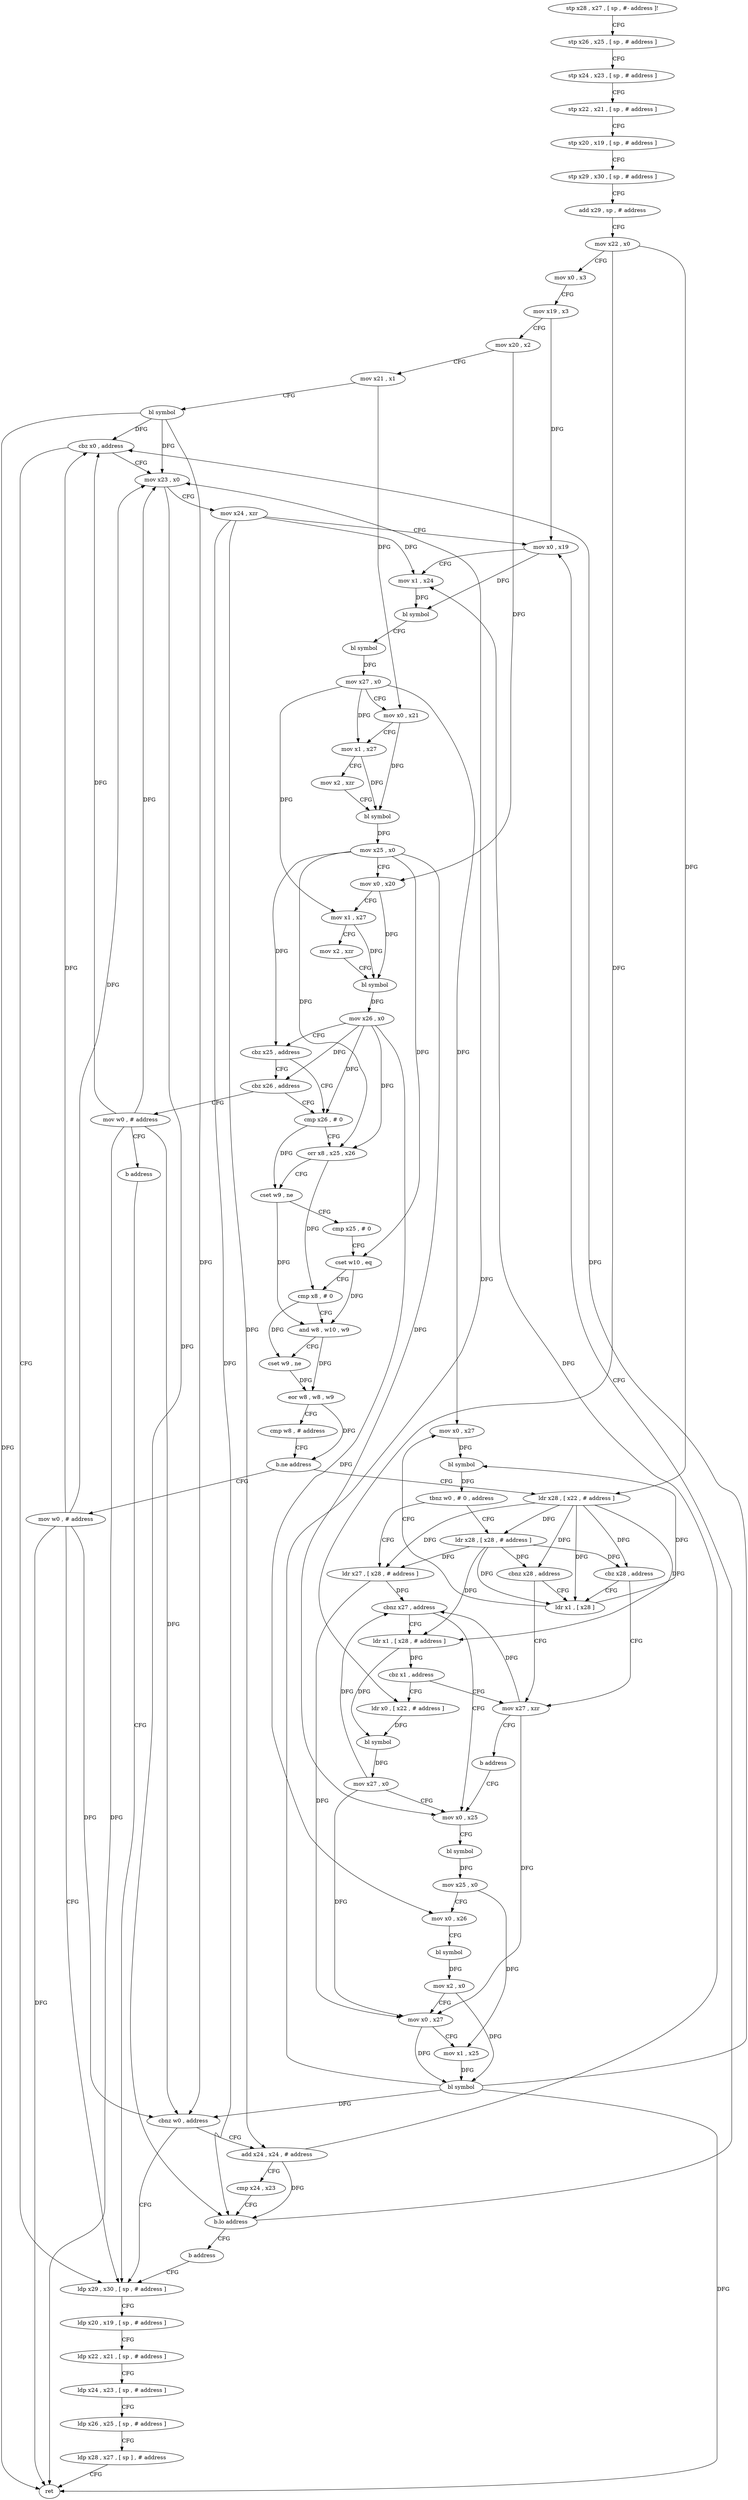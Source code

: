 digraph "func" {
"85672" [label = "stp x28 , x27 , [ sp , #- address ]!" ]
"85676" [label = "stp x26 , x25 , [ sp , # address ]" ]
"85680" [label = "stp x24 , x23 , [ sp , # address ]" ]
"85684" [label = "stp x22 , x21 , [ sp , # address ]" ]
"85688" [label = "stp x20 , x19 , [ sp , # address ]" ]
"85692" [label = "stp x29 , x30 , [ sp , # address ]" ]
"85696" [label = "add x29 , sp , # address" ]
"85700" [label = "mov x22 , x0" ]
"85704" [label = "mov x0 , x3" ]
"85708" [label = "mov x19 , x3" ]
"85712" [label = "mov x20 , x2" ]
"85716" [label = "mov x21 , x1" ]
"85720" [label = "bl symbol" ]
"85724" [label = "cbz x0 , address" ]
"85984" [label = "ldp x29 , x30 , [ sp , # address ]" ]
"85728" [label = "mov x23 , x0" ]
"85988" [label = "ldp x20 , x19 , [ sp , # address ]" ]
"85992" [label = "ldp x22 , x21 , [ sp , # address ]" ]
"85996" [label = "ldp x24 , x23 , [ sp , # address ]" ]
"86000" [label = "ldp x26 , x25 , [ sp , # address ]" ]
"86004" [label = "ldp x28 , x27 , [ sp ] , # address" ]
"86008" [label = "ret" ]
"85732" [label = "mov x24 , xzr" ]
"85736" [label = "mov x0 , x19" ]
"85804" [label = "cmp x26 , # 0" ]
"85808" [label = "orr x8 , x25 , x26" ]
"85812" [label = "cset w9 , ne" ]
"85816" [label = "cmp x25 , # 0" ]
"85820" [label = "cset w10 , eq" ]
"85824" [label = "cmp x8 , # 0" ]
"85828" [label = "and w8 , w10 , w9" ]
"85832" [label = "cset w9 , ne" ]
"85836" [label = "eor w8 , w8 , w9" ]
"85840" [label = "cmp w8 , # address" ]
"85844" [label = "b.ne address" ]
"85980" [label = "mov w0 , # address" ]
"85848" [label = "ldr x28 , [ x22 , # address ]" ]
"85800" [label = "cbz x26 , address" ]
"85972" [label = "mov w0 , # address" ]
"85852" [label = "cbz x28 , address" ]
"85880" [label = "mov x27 , xzr" ]
"85856" [label = "ldr x1 , [ x28 ]" ]
"85976" [label = "b address" ]
"85884" [label = "b address" ]
"85916" [label = "mov x0 , x25" ]
"85860" [label = "mov x0 , x27" ]
"85864" [label = "bl symbol" ]
"85868" [label = "tbnz w0 , # 0 , address" ]
"85888" [label = "ldr x27 , [ x28 , # address ]" ]
"85872" [label = "ldr x28 , [ x28 , # address ]" ]
"85920" [label = "bl symbol" ]
"85924" [label = "mov x25 , x0" ]
"85928" [label = "mov x0 , x26" ]
"85932" [label = "bl symbol" ]
"85936" [label = "mov x2 , x0" ]
"85940" [label = "mov x0 , x27" ]
"85944" [label = "mov x1 , x25" ]
"85948" [label = "bl symbol" ]
"85952" [label = "cbnz w0 , address" ]
"85956" [label = "add x24 , x24 , # address" ]
"85892" [label = "cbnz x27 , address" ]
"85896" [label = "ldr x1 , [ x28 , # address ]" ]
"85876" [label = "cbnz x28 , address" ]
"85960" [label = "cmp x24 , x23" ]
"85964" [label = "b.lo address" ]
"85968" [label = "b address" ]
"85900" [label = "cbz x1 , address" ]
"85904" [label = "ldr x0 , [ x22 , # address ]" ]
"85740" [label = "mov x1 , x24" ]
"85744" [label = "bl symbol" ]
"85748" [label = "bl symbol" ]
"85752" [label = "mov x27 , x0" ]
"85756" [label = "mov x0 , x21" ]
"85760" [label = "mov x1 , x27" ]
"85764" [label = "mov x2 , xzr" ]
"85768" [label = "bl symbol" ]
"85772" [label = "mov x25 , x0" ]
"85776" [label = "mov x0 , x20" ]
"85780" [label = "mov x1 , x27" ]
"85784" [label = "mov x2 , xzr" ]
"85788" [label = "bl symbol" ]
"85792" [label = "mov x26 , x0" ]
"85796" [label = "cbz x25 , address" ]
"85908" [label = "bl symbol" ]
"85912" [label = "mov x27 , x0" ]
"85672" -> "85676" [ label = "CFG" ]
"85676" -> "85680" [ label = "CFG" ]
"85680" -> "85684" [ label = "CFG" ]
"85684" -> "85688" [ label = "CFG" ]
"85688" -> "85692" [ label = "CFG" ]
"85692" -> "85696" [ label = "CFG" ]
"85696" -> "85700" [ label = "CFG" ]
"85700" -> "85704" [ label = "CFG" ]
"85700" -> "85848" [ label = "DFG" ]
"85700" -> "85904" [ label = "DFG" ]
"85704" -> "85708" [ label = "CFG" ]
"85708" -> "85712" [ label = "CFG" ]
"85708" -> "85736" [ label = "DFG" ]
"85712" -> "85716" [ label = "CFG" ]
"85712" -> "85776" [ label = "DFG" ]
"85716" -> "85720" [ label = "CFG" ]
"85716" -> "85756" [ label = "DFG" ]
"85720" -> "85724" [ label = "DFG" ]
"85720" -> "86008" [ label = "DFG" ]
"85720" -> "85728" [ label = "DFG" ]
"85720" -> "85952" [ label = "DFG" ]
"85724" -> "85984" [ label = "CFG" ]
"85724" -> "85728" [ label = "CFG" ]
"85984" -> "85988" [ label = "CFG" ]
"85728" -> "85732" [ label = "CFG" ]
"85728" -> "85964" [ label = "DFG" ]
"85988" -> "85992" [ label = "CFG" ]
"85992" -> "85996" [ label = "CFG" ]
"85996" -> "86000" [ label = "CFG" ]
"86000" -> "86004" [ label = "CFG" ]
"86004" -> "86008" [ label = "CFG" ]
"85732" -> "85736" [ label = "CFG" ]
"85732" -> "85740" [ label = "DFG" ]
"85732" -> "85956" [ label = "DFG" ]
"85732" -> "85964" [ label = "DFG" ]
"85736" -> "85740" [ label = "CFG" ]
"85736" -> "85744" [ label = "DFG" ]
"85804" -> "85808" [ label = "CFG" ]
"85804" -> "85812" [ label = "DFG" ]
"85808" -> "85812" [ label = "CFG" ]
"85808" -> "85824" [ label = "DFG" ]
"85812" -> "85816" [ label = "CFG" ]
"85812" -> "85828" [ label = "DFG" ]
"85816" -> "85820" [ label = "CFG" ]
"85820" -> "85824" [ label = "CFG" ]
"85820" -> "85828" [ label = "DFG" ]
"85824" -> "85828" [ label = "CFG" ]
"85824" -> "85832" [ label = "DFG" ]
"85828" -> "85832" [ label = "CFG" ]
"85828" -> "85836" [ label = "DFG" ]
"85832" -> "85836" [ label = "DFG" ]
"85836" -> "85840" [ label = "CFG" ]
"85836" -> "85844" [ label = "DFG" ]
"85840" -> "85844" [ label = "CFG" ]
"85844" -> "85980" [ label = "CFG" ]
"85844" -> "85848" [ label = "CFG" ]
"85980" -> "85984" [ label = "CFG" ]
"85980" -> "85724" [ label = "DFG" ]
"85980" -> "85728" [ label = "DFG" ]
"85980" -> "86008" [ label = "DFG" ]
"85980" -> "85952" [ label = "DFG" ]
"85848" -> "85852" [ label = "DFG" ]
"85848" -> "85856" [ label = "DFG" ]
"85848" -> "85888" [ label = "DFG" ]
"85848" -> "85872" [ label = "DFG" ]
"85848" -> "85876" [ label = "DFG" ]
"85848" -> "85896" [ label = "DFG" ]
"85800" -> "85972" [ label = "CFG" ]
"85800" -> "85804" [ label = "CFG" ]
"85972" -> "85976" [ label = "CFG" ]
"85972" -> "85724" [ label = "DFG" ]
"85972" -> "85728" [ label = "DFG" ]
"85972" -> "86008" [ label = "DFG" ]
"85972" -> "85952" [ label = "DFG" ]
"85852" -> "85880" [ label = "CFG" ]
"85852" -> "85856" [ label = "CFG" ]
"85880" -> "85884" [ label = "CFG" ]
"85880" -> "85940" [ label = "DFG" ]
"85880" -> "85892" [ label = "DFG" ]
"85856" -> "85860" [ label = "CFG" ]
"85856" -> "85864" [ label = "DFG" ]
"85976" -> "85984" [ label = "CFG" ]
"85884" -> "85916" [ label = "CFG" ]
"85916" -> "85920" [ label = "CFG" ]
"85860" -> "85864" [ label = "DFG" ]
"85864" -> "85868" [ label = "DFG" ]
"85868" -> "85888" [ label = "CFG" ]
"85868" -> "85872" [ label = "CFG" ]
"85888" -> "85892" [ label = "DFG" ]
"85888" -> "85940" [ label = "DFG" ]
"85872" -> "85876" [ label = "DFG" ]
"85872" -> "85852" [ label = "DFG" ]
"85872" -> "85856" [ label = "DFG" ]
"85872" -> "85888" [ label = "DFG" ]
"85872" -> "85896" [ label = "DFG" ]
"85920" -> "85924" [ label = "DFG" ]
"85924" -> "85928" [ label = "CFG" ]
"85924" -> "85944" [ label = "DFG" ]
"85928" -> "85932" [ label = "CFG" ]
"85932" -> "85936" [ label = "DFG" ]
"85936" -> "85940" [ label = "CFG" ]
"85936" -> "85948" [ label = "DFG" ]
"85940" -> "85944" [ label = "CFG" ]
"85940" -> "85948" [ label = "DFG" ]
"85944" -> "85948" [ label = "DFG" ]
"85948" -> "85952" [ label = "DFG" ]
"85948" -> "85724" [ label = "DFG" ]
"85948" -> "85728" [ label = "DFG" ]
"85948" -> "86008" [ label = "DFG" ]
"85952" -> "85984" [ label = "CFG" ]
"85952" -> "85956" [ label = "CFG" ]
"85956" -> "85960" [ label = "CFG" ]
"85956" -> "85740" [ label = "DFG" ]
"85956" -> "85964" [ label = "DFG" ]
"85892" -> "85916" [ label = "CFG" ]
"85892" -> "85896" [ label = "CFG" ]
"85896" -> "85900" [ label = "DFG" ]
"85896" -> "85908" [ label = "DFG" ]
"85876" -> "85856" [ label = "CFG" ]
"85876" -> "85880" [ label = "CFG" ]
"85960" -> "85964" [ label = "CFG" ]
"85964" -> "85736" [ label = "CFG" ]
"85964" -> "85968" [ label = "CFG" ]
"85968" -> "85984" [ label = "CFG" ]
"85900" -> "85880" [ label = "CFG" ]
"85900" -> "85904" [ label = "CFG" ]
"85904" -> "85908" [ label = "DFG" ]
"85740" -> "85744" [ label = "DFG" ]
"85744" -> "85748" [ label = "CFG" ]
"85748" -> "85752" [ label = "DFG" ]
"85752" -> "85756" [ label = "CFG" ]
"85752" -> "85760" [ label = "DFG" ]
"85752" -> "85780" [ label = "DFG" ]
"85752" -> "85860" [ label = "DFG" ]
"85756" -> "85760" [ label = "CFG" ]
"85756" -> "85768" [ label = "DFG" ]
"85760" -> "85764" [ label = "CFG" ]
"85760" -> "85768" [ label = "DFG" ]
"85764" -> "85768" [ label = "CFG" ]
"85768" -> "85772" [ label = "DFG" ]
"85772" -> "85776" [ label = "CFG" ]
"85772" -> "85796" [ label = "DFG" ]
"85772" -> "85808" [ label = "DFG" ]
"85772" -> "85820" [ label = "DFG" ]
"85772" -> "85916" [ label = "DFG" ]
"85776" -> "85780" [ label = "CFG" ]
"85776" -> "85788" [ label = "DFG" ]
"85780" -> "85784" [ label = "CFG" ]
"85780" -> "85788" [ label = "DFG" ]
"85784" -> "85788" [ label = "CFG" ]
"85788" -> "85792" [ label = "DFG" ]
"85792" -> "85796" [ label = "CFG" ]
"85792" -> "85804" [ label = "DFG" ]
"85792" -> "85808" [ label = "DFG" ]
"85792" -> "85800" [ label = "DFG" ]
"85792" -> "85928" [ label = "DFG" ]
"85796" -> "85804" [ label = "CFG" ]
"85796" -> "85800" [ label = "CFG" ]
"85908" -> "85912" [ label = "DFG" ]
"85912" -> "85916" [ label = "CFG" ]
"85912" -> "85940" [ label = "DFG" ]
"85912" -> "85892" [ label = "DFG" ]
}
